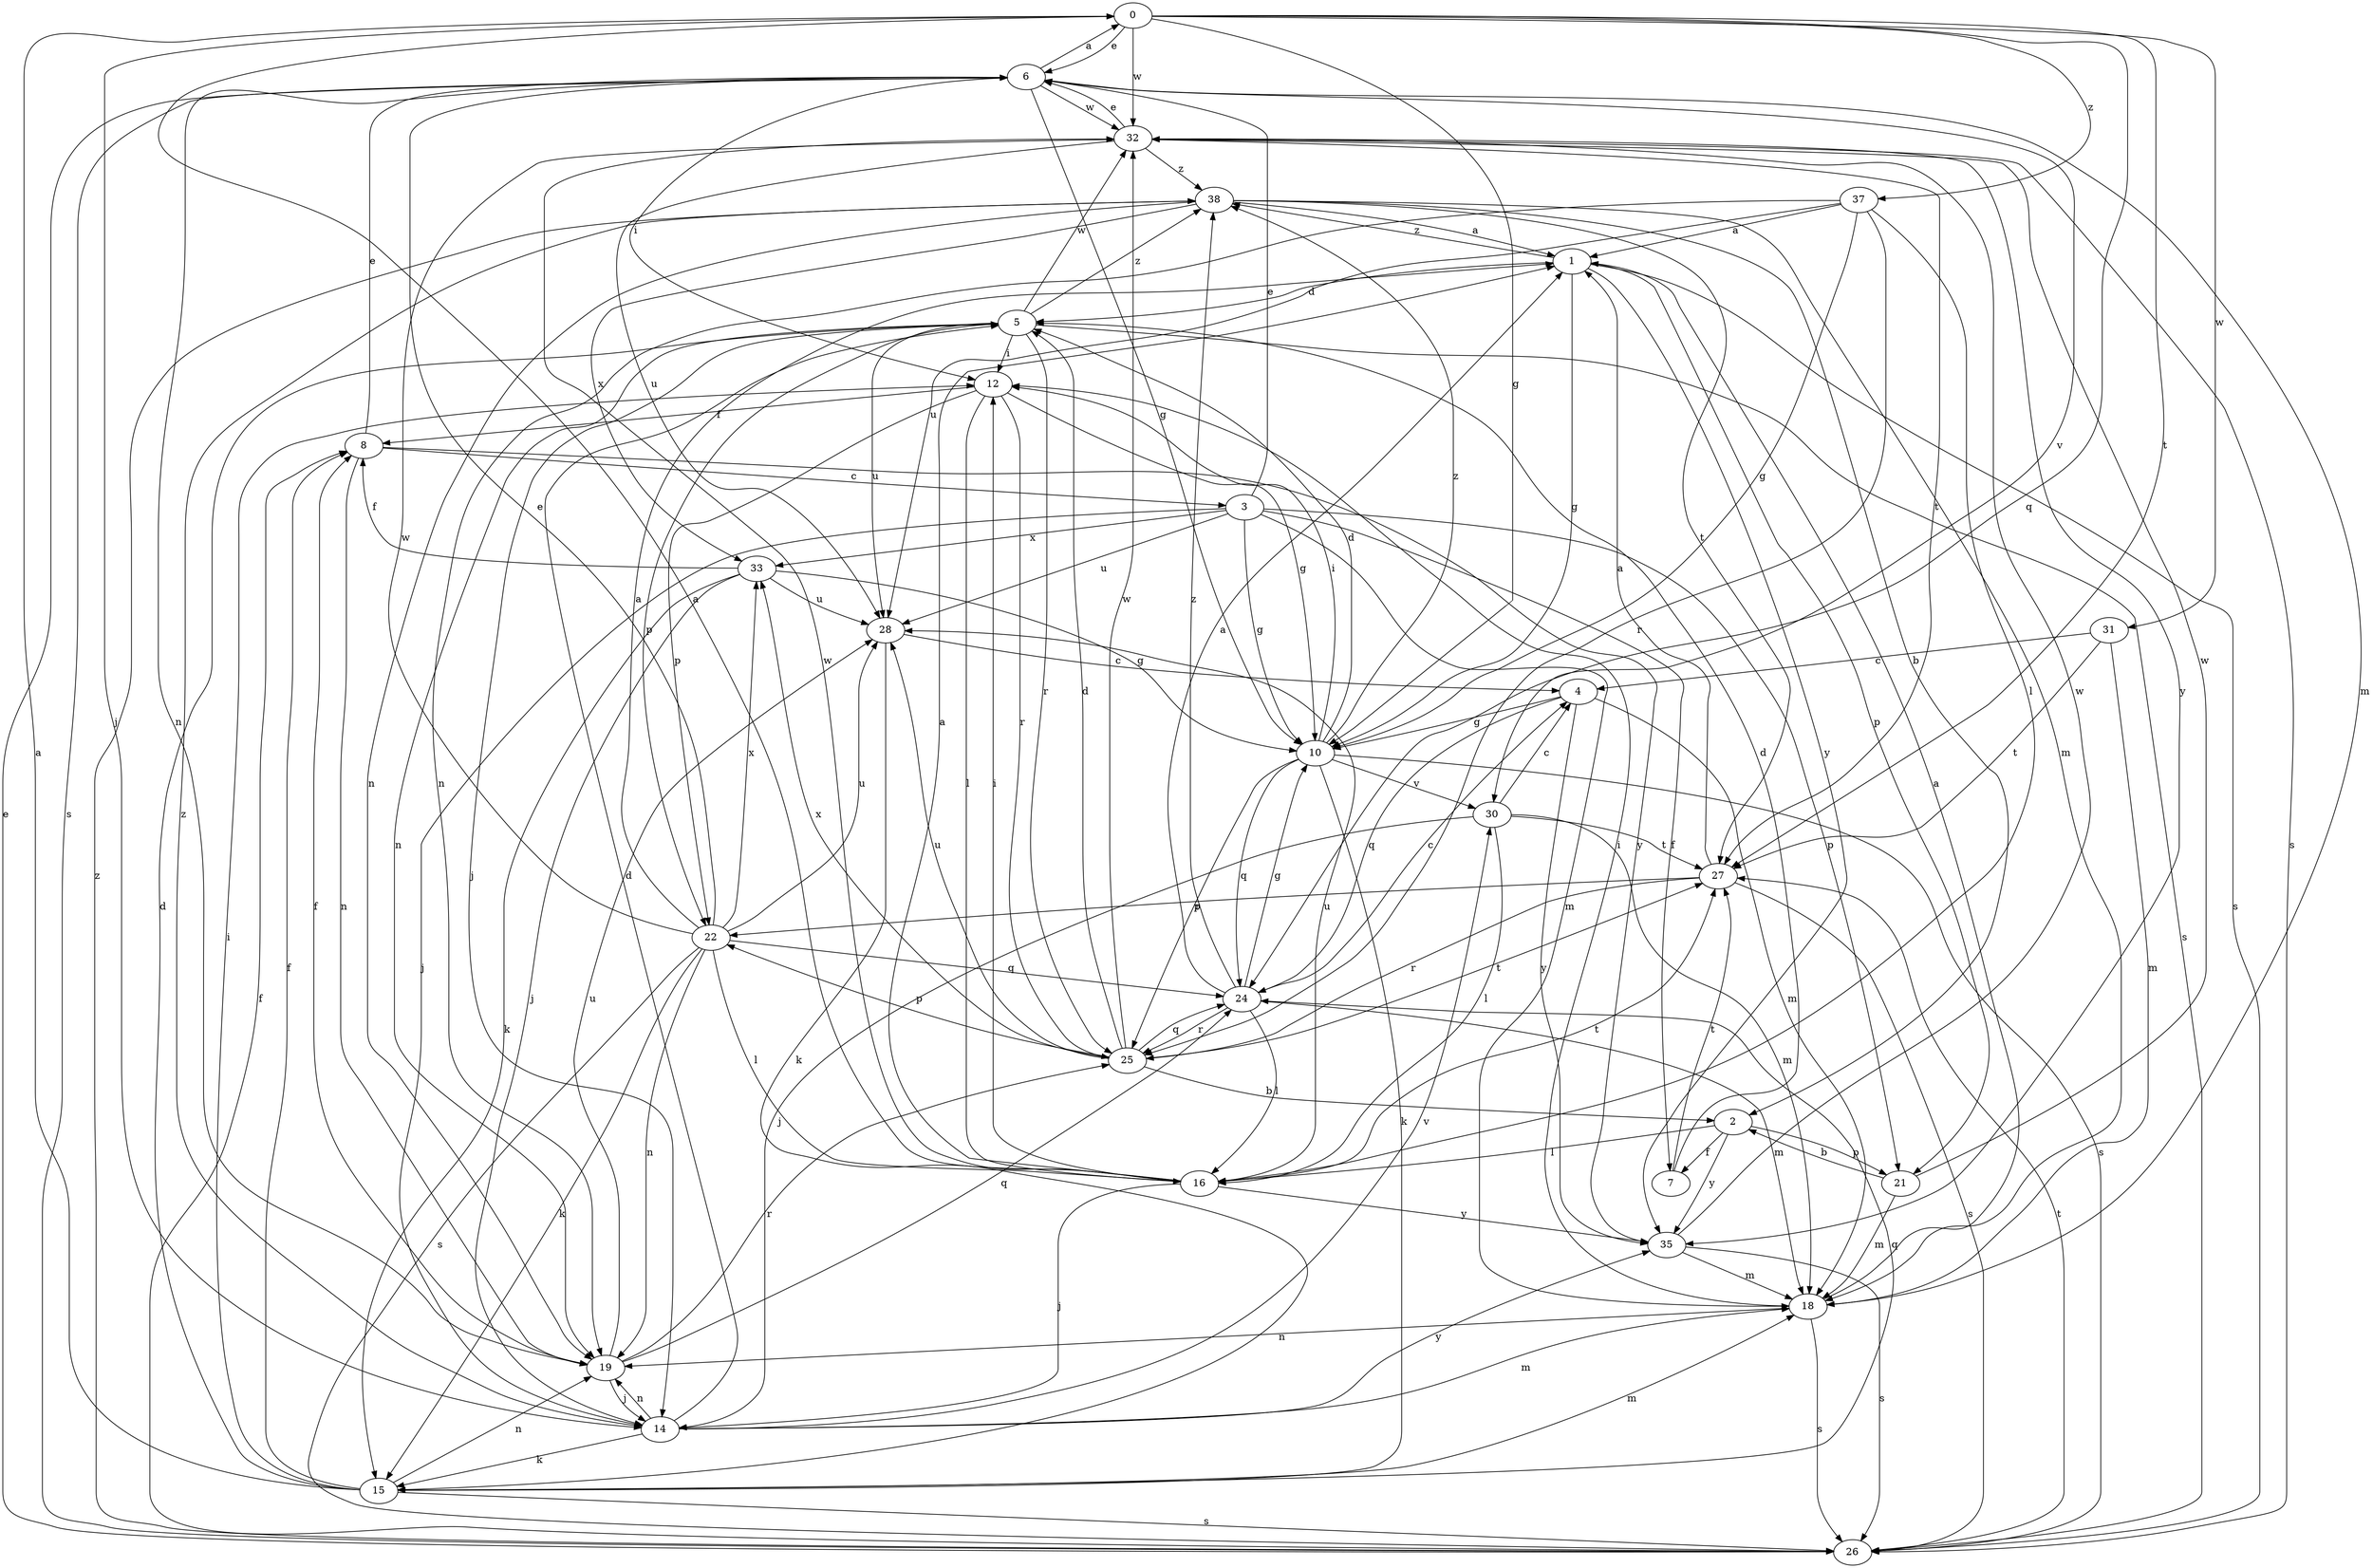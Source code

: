 strict digraph  {
0;
1;
2;
3;
4;
5;
6;
7;
8;
10;
12;
14;
15;
16;
18;
19;
21;
22;
24;
25;
26;
27;
28;
30;
31;
32;
33;
35;
37;
38;
0 -> 6  [label=e];
0 -> 10  [label=g];
0 -> 14  [label=j];
0 -> 24  [label=q];
0 -> 27  [label=t];
0 -> 31  [label=w];
0 -> 32  [label=w];
0 -> 37  [label=z];
1 -> 5  [label=d];
1 -> 10  [label=g];
1 -> 21  [label=p];
1 -> 26  [label=s];
1 -> 35  [label=y];
1 -> 38  [label=z];
2 -> 7  [label=f];
2 -> 16  [label=l];
2 -> 21  [label=p];
2 -> 35  [label=y];
3 -> 6  [label=e];
3 -> 7  [label=f];
3 -> 10  [label=g];
3 -> 14  [label=j];
3 -> 18  [label=m];
3 -> 21  [label=p];
3 -> 28  [label=u];
3 -> 33  [label=x];
4 -> 10  [label=g];
4 -> 18  [label=m];
4 -> 24  [label=q];
4 -> 35  [label=y];
5 -> 12  [label=i];
5 -> 14  [label=j];
5 -> 19  [label=n];
5 -> 22  [label=p];
5 -> 25  [label=r];
5 -> 26  [label=s];
5 -> 28  [label=u];
5 -> 32  [label=w];
5 -> 38  [label=z];
6 -> 0  [label=a];
6 -> 10  [label=g];
6 -> 12  [label=i];
6 -> 18  [label=m];
6 -> 19  [label=n];
6 -> 26  [label=s];
6 -> 30  [label=v];
6 -> 32  [label=w];
7 -> 5  [label=d];
7 -> 27  [label=t];
8 -> 3  [label=c];
8 -> 6  [label=e];
8 -> 19  [label=n];
8 -> 35  [label=y];
10 -> 5  [label=d];
10 -> 12  [label=i];
10 -> 15  [label=k];
10 -> 24  [label=q];
10 -> 25  [label=r];
10 -> 26  [label=s];
10 -> 30  [label=v];
10 -> 38  [label=z];
12 -> 8  [label=f];
12 -> 10  [label=g];
12 -> 16  [label=l];
12 -> 22  [label=p];
12 -> 25  [label=r];
14 -> 5  [label=d];
14 -> 15  [label=k];
14 -> 18  [label=m];
14 -> 19  [label=n];
14 -> 30  [label=v];
14 -> 35  [label=y];
14 -> 38  [label=z];
15 -> 0  [label=a];
15 -> 5  [label=d];
15 -> 8  [label=f];
15 -> 12  [label=i];
15 -> 18  [label=m];
15 -> 19  [label=n];
15 -> 24  [label=q];
15 -> 26  [label=s];
16 -> 0  [label=a];
16 -> 1  [label=a];
16 -> 12  [label=i];
16 -> 14  [label=j];
16 -> 27  [label=t];
16 -> 28  [label=u];
16 -> 32  [label=w];
16 -> 35  [label=y];
18 -> 1  [label=a];
18 -> 12  [label=i];
18 -> 19  [label=n];
18 -> 26  [label=s];
19 -> 8  [label=f];
19 -> 14  [label=j];
19 -> 24  [label=q];
19 -> 25  [label=r];
19 -> 28  [label=u];
21 -> 2  [label=b];
21 -> 18  [label=m];
21 -> 32  [label=w];
22 -> 1  [label=a];
22 -> 6  [label=e];
22 -> 15  [label=k];
22 -> 16  [label=l];
22 -> 19  [label=n];
22 -> 24  [label=q];
22 -> 26  [label=s];
22 -> 28  [label=u];
22 -> 32  [label=w];
22 -> 33  [label=x];
24 -> 1  [label=a];
24 -> 4  [label=c];
24 -> 10  [label=g];
24 -> 16  [label=l];
24 -> 18  [label=m];
24 -> 25  [label=r];
24 -> 38  [label=z];
25 -> 2  [label=b];
25 -> 5  [label=d];
25 -> 22  [label=p];
25 -> 24  [label=q];
25 -> 27  [label=t];
25 -> 28  [label=u];
25 -> 32  [label=w];
25 -> 33  [label=x];
26 -> 6  [label=e];
26 -> 8  [label=f];
26 -> 27  [label=t];
26 -> 38  [label=z];
27 -> 1  [label=a];
27 -> 22  [label=p];
27 -> 25  [label=r];
27 -> 26  [label=s];
28 -> 4  [label=c];
28 -> 15  [label=k];
30 -> 4  [label=c];
30 -> 14  [label=j];
30 -> 16  [label=l];
30 -> 18  [label=m];
30 -> 27  [label=t];
31 -> 4  [label=c];
31 -> 18  [label=m];
31 -> 27  [label=t];
32 -> 6  [label=e];
32 -> 26  [label=s];
32 -> 27  [label=t];
32 -> 28  [label=u];
32 -> 35  [label=y];
32 -> 38  [label=z];
33 -> 8  [label=f];
33 -> 10  [label=g];
33 -> 14  [label=j];
33 -> 15  [label=k];
33 -> 28  [label=u];
35 -> 18  [label=m];
35 -> 26  [label=s];
35 -> 32  [label=w];
37 -> 1  [label=a];
37 -> 10  [label=g];
37 -> 16  [label=l];
37 -> 19  [label=n];
37 -> 25  [label=r];
37 -> 28  [label=u];
38 -> 1  [label=a];
38 -> 2  [label=b];
38 -> 18  [label=m];
38 -> 19  [label=n];
38 -> 27  [label=t];
38 -> 33  [label=x];
}
